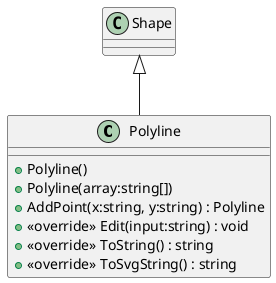 @startuml
class Polyline {
    + Polyline()
    + Polyline(array:string[])
    + AddPoint(x:string, y:string) : Polyline
    + <<override>> Edit(input:string) : void
    + <<override>> ToString() : string
    + <<override>> ToSvgString() : string
}
Shape <|-- Polyline
@enduml
